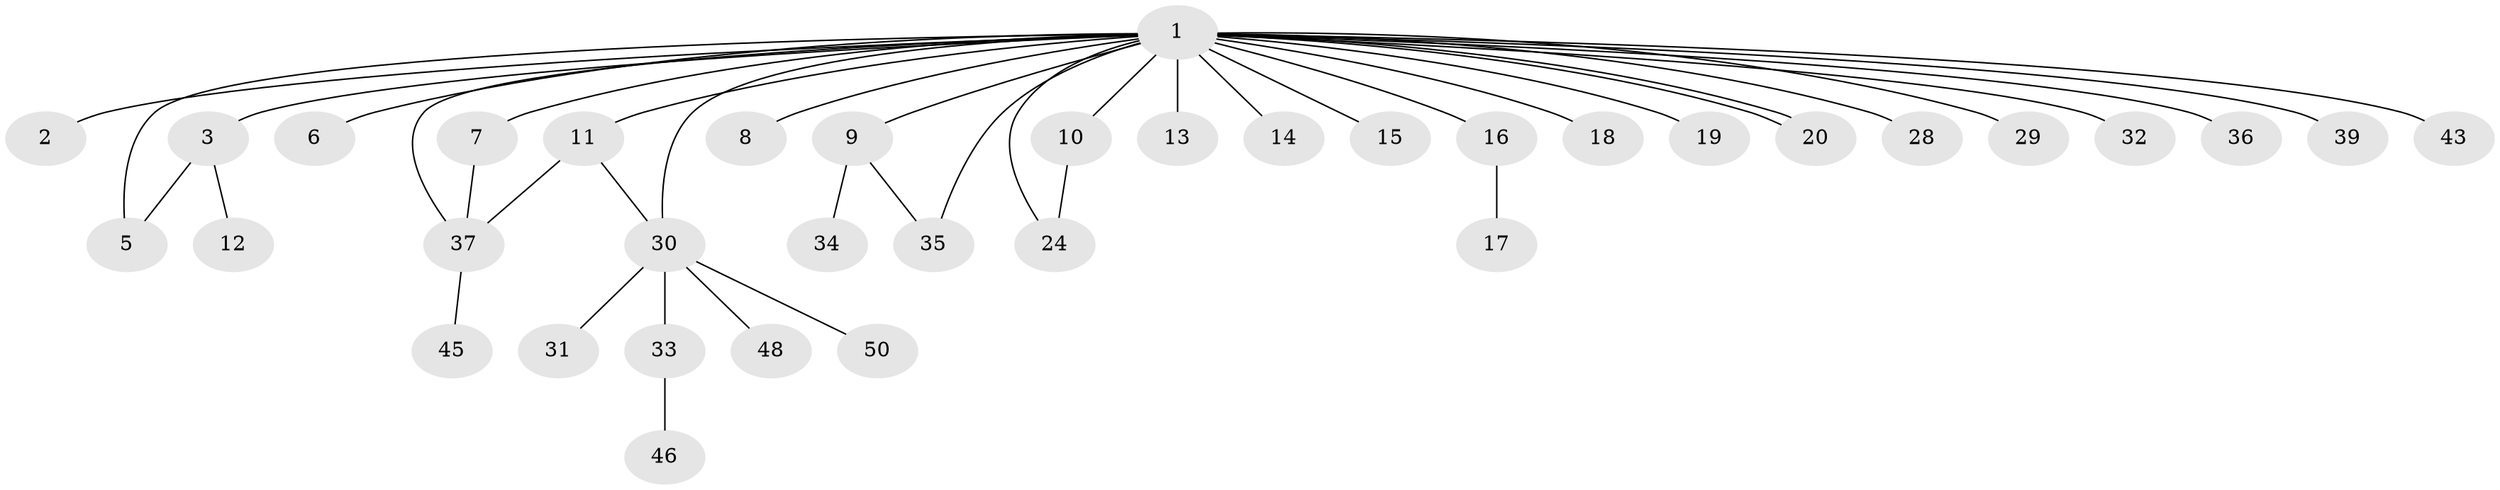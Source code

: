 // Generated by graph-tools (version 1.1) at 2025/51/02/27/25 19:51:56]
// undirected, 36 vertices, 42 edges
graph export_dot {
graph [start="1"]
  node [color=gray90,style=filled];
  1 [super="+4"];
  2;
  3;
  5 [super="+23"];
  6 [super="+40"];
  7 [super="+22"];
  8;
  9 [super="+21"];
  10 [super="+41"];
  11 [super="+27"];
  12 [super="+26"];
  13 [super="+44"];
  14;
  15;
  16 [super="+25"];
  17;
  18;
  19;
  20;
  24;
  28;
  29;
  30 [super="+38"];
  31;
  32;
  33 [super="+42"];
  34;
  35 [super="+47"];
  36;
  37 [super="+49"];
  39;
  43;
  45;
  46;
  48;
  50;
  1 -- 2;
  1 -- 3;
  1 -- 5;
  1 -- 6;
  1 -- 7;
  1 -- 9;
  1 -- 11;
  1 -- 13 [weight=2];
  1 -- 15;
  1 -- 16;
  1 -- 20;
  1 -- 20;
  1 -- 28;
  1 -- 29;
  1 -- 32;
  1 -- 36;
  1 -- 37;
  1 -- 39;
  1 -- 43;
  1 -- 18;
  1 -- 19;
  1 -- 8;
  1 -- 24;
  1 -- 10;
  1 -- 14;
  1 -- 30;
  1 -- 35;
  3 -- 12;
  3 -- 5;
  7 -- 37;
  9 -- 34;
  9 -- 35;
  10 -- 24;
  11 -- 30;
  11 -- 37;
  16 -- 17;
  30 -- 31;
  30 -- 33;
  30 -- 50;
  30 -- 48;
  33 -- 46;
  37 -- 45;
}
